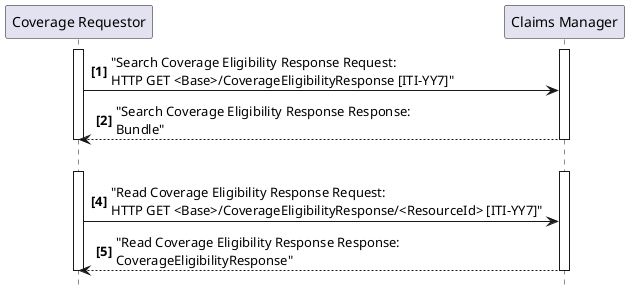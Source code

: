 @startuml
skinparam svgDimensionStyle false
hide footbox
autonumber "<b>[0]"
participant "Coverage Requestor" as Req
participant "Claims Manager" as Man
activate Req
activate Man
Req -> Man : "Search Coverage Eligibility Response Request:\nHTTP GET <Base>/CoverageEligibilityResponse [ITI-YY7]"
Man --> Req : "Search Coverage Eligibility Response Response:\nBundle"
deactivate Man
deactivate Req

Req -[hidden]> Man
activate Req
activate Man 
Req -> Man : "Read Coverage Eligibility Response Request:\nHTTP GET <Base>/CoverageEligibilityResponse/<ResourceId> [ITI-YY7]"
Man --> Req : "Read Coverage Eligibility Response Response:\nCoverageEligibilityResponse"
deactivate Man
deactivate Req

@enduml

